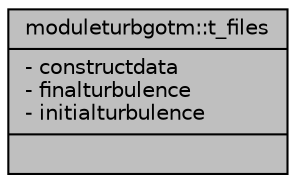 digraph "moduleturbgotm::t_files"
{
 // LATEX_PDF_SIZE
  edge [fontname="Helvetica",fontsize="10",labelfontname="Helvetica",labelfontsize="10"];
  node [fontname="Helvetica",fontsize="10",shape=record];
  Node1 [label="{moduleturbgotm::t_files\n|- constructdata\l- finalturbulence\l- initialturbulence\l|}",height=0.2,width=0.4,color="black", fillcolor="grey75", style="filled", fontcolor="black",tooltip=" "];
}

